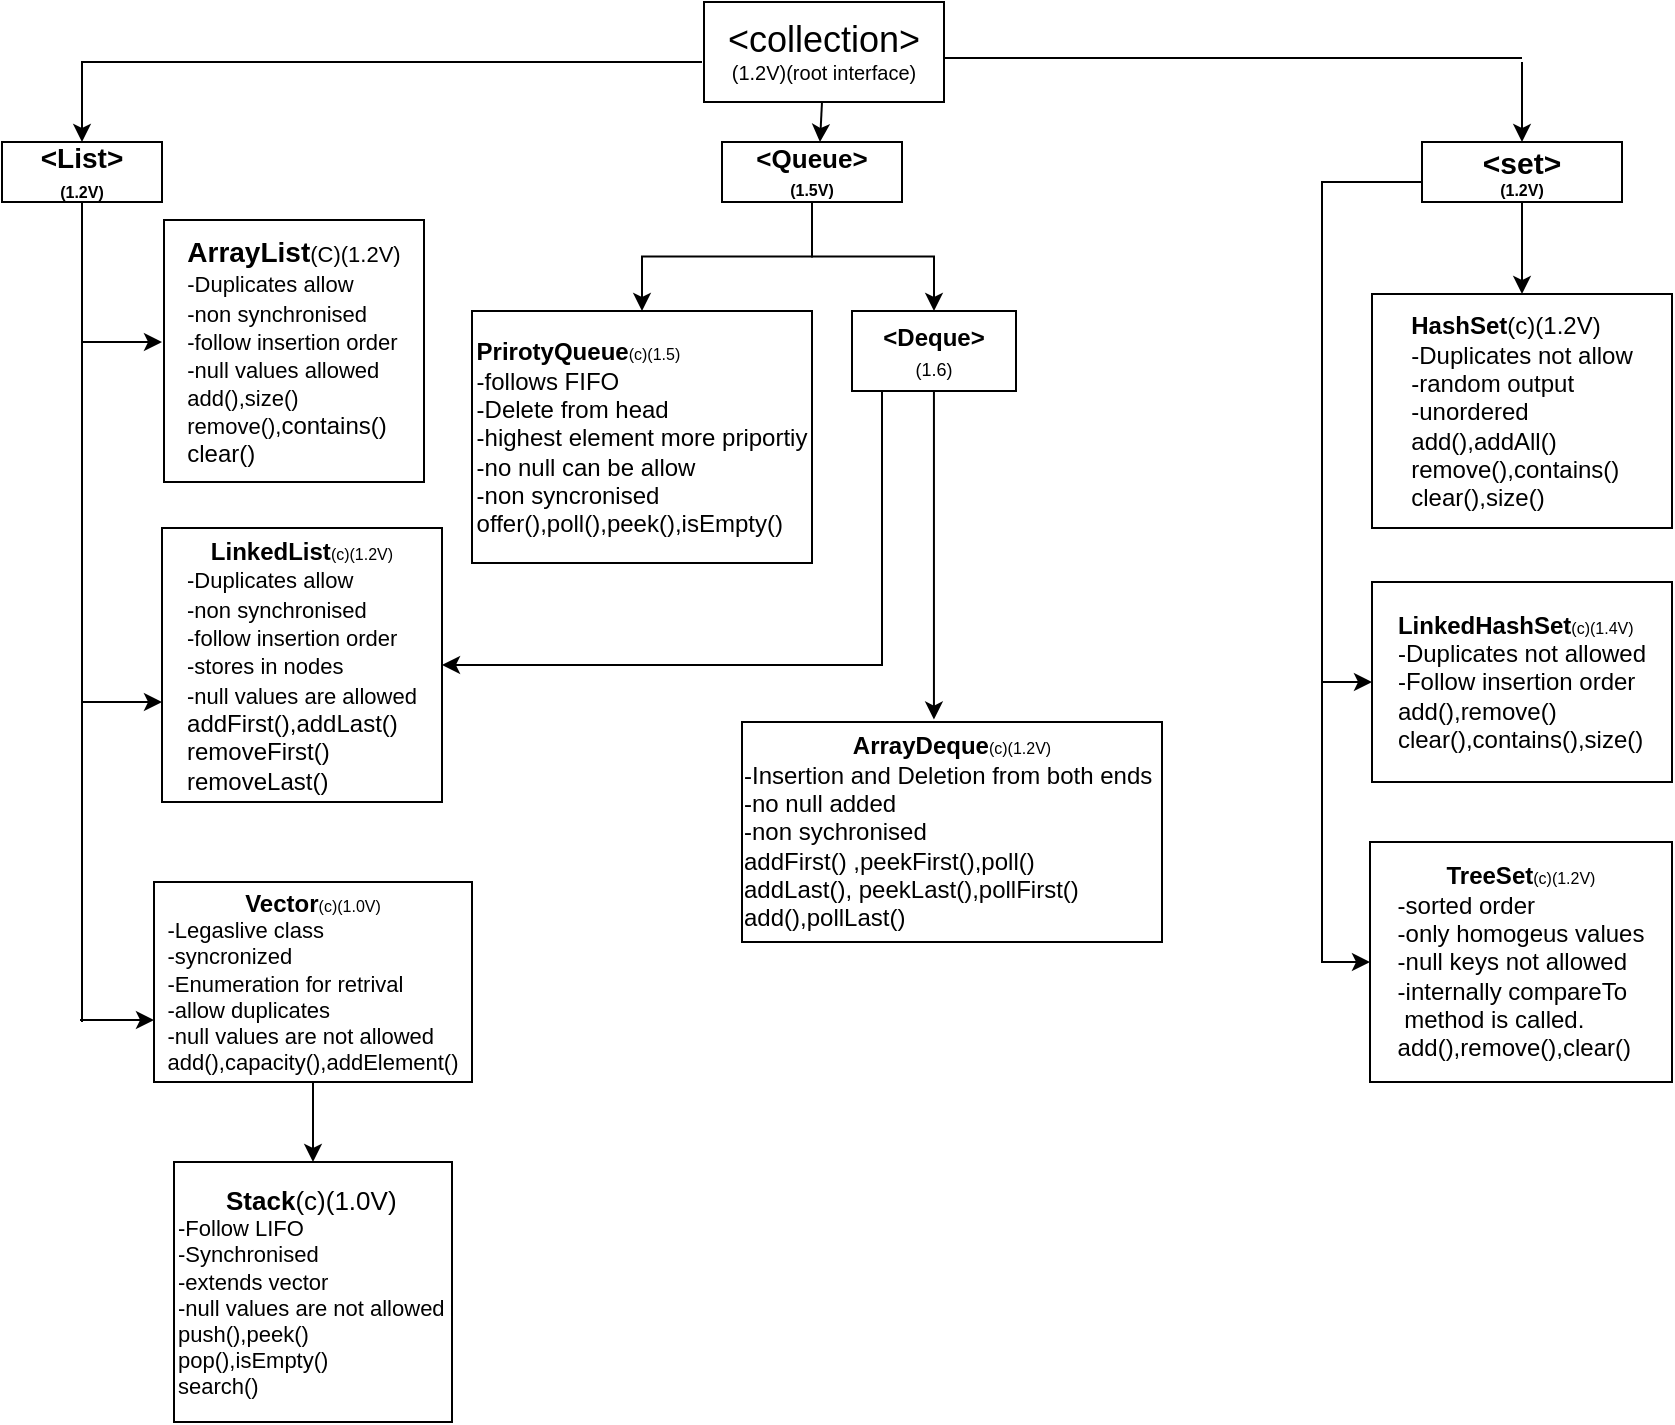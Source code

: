 <mxfile version="24.7.7">
  <diagram name="Page-1" id="RNu3ARc6l5zpKk1Dm1Mh">
    <mxGraphModel dx="993" dy="558" grid="1" gridSize="10" guides="1" tooltips="1" connect="1" arrows="1" fold="1" page="1" pageScale="1" pageWidth="850" pageHeight="1100" math="0" shadow="0">
      <root>
        <mxCell id="0" />
        <mxCell id="1" parent="0" />
        <mxCell id="GJOqLGyowMr-JcDtJvqX-1" value="&lt;font style=&quot;font-size: 18px;&quot;&gt;&amp;lt;collection&amp;gt;&lt;/font&gt;&lt;div style=&quot;font-size: 7px;&quot;&gt;&lt;font style=&quot;font-size: 10px;&quot;&gt;(1.2V)(root interface)&lt;/font&gt;&lt;/div&gt;" style="rounded=0;whiteSpace=wrap;html=1;" parent="1" vertex="1">
          <mxGeometry x="351" y="10" width="120" height="50" as="geometry" />
        </mxCell>
        <mxCell id="GJOqLGyowMr-JcDtJvqX-3" value="" style="endArrow=classic;html=1;rounded=0;entryX=0.5;entryY=0;entryDx=0;entryDy=0;" parent="1" target="GJOqLGyowMr-JcDtJvqX-4" edge="1">
          <mxGeometry width="50" height="50" relative="1" as="geometry">
            <mxPoint x="350" y="40" as="sourcePoint" />
            <mxPoint x="120" y="80" as="targetPoint" />
            <Array as="points">
              <mxPoint x="40" y="40" />
            </Array>
          </mxGeometry>
        </mxCell>
        <mxCell id="GJOqLGyowMr-JcDtJvqX-4" value="&lt;font style=&quot;font-size: 14px;&quot;&gt;&lt;b&gt;&amp;lt;List&amp;gt;&lt;/b&gt;&lt;/font&gt;&lt;div style=&quot;&quot;&gt;&lt;font style=&quot;font-size: 8px;&quot;&gt;&lt;b&gt;(1.2V)&lt;/b&gt;&lt;/font&gt;&lt;/div&gt;" style="rounded=0;whiteSpace=wrap;html=1;" parent="1" vertex="1">
          <mxGeometry y="80" width="80" height="30" as="geometry" />
        </mxCell>
        <mxCell id="4grX1QqBSO4GXZq66RLP-10" value="" style="edgeStyle=orthogonalEdgeStyle;rounded=0;orthogonalLoop=1;jettySize=auto;html=1;entryX=0;entryY=0.5;entryDx=0;entryDy=0;" parent="1" source="GJOqLGyowMr-JcDtJvqX-7" target="GJOqLGyowMr-JcDtJvqX-21" edge="1">
          <mxGeometry relative="1" as="geometry">
            <Array as="points">
              <mxPoint x="660" y="100" />
              <mxPoint x="660" y="490" />
            </Array>
          </mxGeometry>
        </mxCell>
        <mxCell id="4grX1QqBSO4GXZq66RLP-11" value="" style="edgeStyle=orthogonalEdgeStyle;rounded=0;orthogonalLoop=1;jettySize=auto;html=1;" parent="1" source="GJOqLGyowMr-JcDtJvqX-7" target="GJOqLGyowMr-JcDtJvqX-19" edge="1">
          <mxGeometry relative="1" as="geometry" />
        </mxCell>
        <mxCell id="GJOqLGyowMr-JcDtJvqX-7" value="&lt;font style=&quot;font-size: 15px;&quot;&gt;&lt;b&gt;&amp;lt;set&amp;gt;&lt;/b&gt;&lt;/font&gt;&lt;div style=&quot;font-size: 8px;&quot;&gt;&lt;font style=&quot;font-size: 8px;&quot;&gt;&lt;b&gt;(1.2V)&lt;/b&gt;&lt;/font&gt;&lt;/div&gt;" style="rounded=0;whiteSpace=wrap;html=1;" parent="1" vertex="1">
          <mxGeometry x="710" y="80" width="100" height="30" as="geometry" />
        </mxCell>
        <mxCell id="GJOqLGyowMr-JcDtJvqX-9" value="" style="endArrow=classic;html=1;rounded=0;exitX=0.5;exitY=1;exitDx=0;exitDy=0;" parent="1" edge="1">
          <mxGeometry width="50" height="50" relative="1" as="geometry">
            <mxPoint x="410" y="60" as="sourcePoint" />
            <mxPoint x="409" y="80" as="targetPoint" />
          </mxGeometry>
        </mxCell>
        <mxCell id="GJOqLGyowMr-JcDtJvqX-12" value="" style="endArrow=none;html=1;rounded=0;exitX=1;exitY=0.5;exitDx=0;exitDy=0;" parent="1" edge="1">
          <mxGeometry width="50" height="50" relative="1" as="geometry">
            <mxPoint x="471" y="38" as="sourcePoint" />
            <mxPoint x="760" y="38" as="targetPoint" />
          </mxGeometry>
        </mxCell>
        <mxCell id="GJOqLGyowMr-JcDtJvqX-15" value="" style="endArrow=none;html=1;rounded=0;exitX=0.5;exitY=1;exitDx=0;exitDy=0;" parent="1" source="GJOqLGyowMr-JcDtJvqX-4" edge="1">
          <mxGeometry width="50" height="50" relative="1" as="geometry">
            <mxPoint x="380" y="270" as="sourcePoint" />
            <mxPoint x="40" y="380" as="targetPoint" />
          </mxGeometry>
        </mxCell>
        <mxCell id="GJOqLGyowMr-JcDtJvqX-16" value="&lt;font style=&quot;font-size: 14px;&quot;&gt;&lt;b&gt;ArrayList&lt;/b&gt;&lt;/font&gt;&lt;font style=&quot;font-size: 11px;&quot;&gt;(C)(1.2V)&lt;/font&gt;&lt;div&gt;&lt;div style=&quot;text-align: left;&quot;&gt;&lt;span style=&quot;font-size: 11px;&quot;&gt;-Duplicates allow&lt;/span&gt;&lt;/div&gt;&lt;div style=&quot;text-align: left;&quot;&gt;&lt;span style=&quot;font-size: 11px;&quot;&gt;-non synchronised&lt;/span&gt;&lt;/div&gt;&lt;div style=&quot;text-align: left;&quot;&gt;&lt;span style=&quot;font-size: 11px;&quot;&gt;-follow insertion order&lt;/span&gt;&lt;/div&gt;&lt;div style=&quot;text-align: left;&quot;&gt;&lt;span style=&quot;font-size: 11px;&quot;&gt;-null values allowed&lt;/span&gt;&lt;/div&gt;&lt;div style=&quot;text-align: left; font-size: 11px;&quot;&gt;&lt;font style=&quot;font-size: 11px;&quot;&gt;&lt;span style=&quot;background-color: initial;&quot;&gt;&lt;font style=&quot;font-size: 11px;&quot;&gt;add(),size()&lt;/font&gt;&lt;/span&gt;&lt;br&gt;&lt;/font&gt;&lt;/div&gt;&lt;div style=&quot;text-align: left; font-size: 11px;&quot;&gt;&lt;span style=&quot;background-color: initial;&quot;&gt;&lt;font style=&quot;font-size: 11px;&quot;&gt;remove(),&lt;/font&gt;&lt;/span&gt;&lt;span style=&quot;background-color: initial; font-size: 12px;&quot;&gt;contains()&lt;/span&gt;&lt;/div&gt;&lt;div&gt;&lt;div&gt;&lt;div style=&quot;text-align: left;&quot;&gt;clear()&lt;/div&gt;&lt;/div&gt;&lt;/div&gt;&lt;/div&gt;" style="rounded=0;whiteSpace=wrap;html=1;" parent="1" vertex="1">
          <mxGeometry x="81" y="119" width="130" height="131" as="geometry" />
        </mxCell>
        <mxCell id="GJOqLGyowMr-JcDtJvqX-17" value="&lt;b&gt;LinkedList&lt;/b&gt;&lt;font style=&quot;font-size: 8px;&quot;&gt;(c)(1.2V)&lt;/font&gt;&lt;div&gt;&lt;div style=&quot;text-align: left;&quot;&gt;&lt;div&gt;&lt;span style=&quot;font-size: 11px;&quot;&gt;-Duplicates allow&lt;/span&gt;&lt;/div&gt;&lt;div&gt;&lt;span style=&quot;font-size: 11px;&quot;&gt;-non synchronised&lt;/span&gt;&lt;/div&gt;&lt;div&gt;&lt;span style=&quot;font-size: 11px;&quot;&gt;-follow insertion order&lt;/span&gt;&lt;/div&gt;&lt;div&gt;&lt;span style=&quot;font-size: 11px;&quot;&gt;-stores in nodes&lt;/span&gt;&lt;/div&gt;&lt;div&gt;&lt;span style=&quot;font-size: 11px;&quot;&gt;-null values are allowed&lt;/span&gt;&lt;/div&gt;&lt;/div&gt;&lt;div style=&quot;text-align: left;&quot;&gt;&lt;font style=&quot;font-size: 12px;&quot;&gt;addFirst(),&lt;/font&gt;&lt;span style=&quot;background-color: initial;&quot;&gt;addLast()&lt;/span&gt;&lt;/div&gt;&lt;div style=&quot;text-align: left;&quot;&gt;&lt;font style=&quot;font-size: 12px;&quot;&gt;removeFirst()&lt;/font&gt;&lt;/div&gt;&lt;div style=&quot;text-align: left;&quot;&gt;&lt;font style=&quot;font-size: 12px;&quot;&gt;removeLast()&lt;/font&gt;&lt;/div&gt;&lt;/div&gt;" style="rounded=0;whiteSpace=wrap;html=1;" parent="1" vertex="1">
          <mxGeometry x="80" y="273" width="140" height="137" as="geometry" />
        </mxCell>
        <mxCell id="GJOqLGyowMr-JcDtJvqX-60" value="" style="edgeStyle=orthogonalEdgeStyle;rounded=0;orthogonalLoop=1;jettySize=auto;html=1;" parent="1" source="GJOqLGyowMr-JcDtJvqX-18" target="GJOqLGyowMr-JcDtJvqX-29" edge="1">
          <mxGeometry relative="1" as="geometry" />
        </mxCell>
        <mxCell id="GJOqLGyowMr-JcDtJvqX-18" value="&lt;b&gt;Vector&lt;/b&gt;&lt;font style=&quot;font-size: 8px;&quot;&gt;(c)(1.0V)&lt;/font&gt;&lt;div style=&quot;text-align: left; font-size: 11px;&quot;&gt;&lt;font style=&quot;font-size: 11px;&quot;&gt;-Legaslive class&lt;/font&gt;&lt;/div&gt;&lt;div style=&quot;text-align: left; font-size: 11px;&quot;&gt;&lt;font style=&quot;font-size: 11px;&quot;&gt;-syncronized&lt;/font&gt;&lt;/div&gt;&lt;div style=&quot;text-align: left; font-size: 11px;&quot;&gt;&lt;font style=&quot;font-size: 11px;&quot;&gt;-Enumeration for retrival&lt;/font&gt;&lt;/div&gt;&lt;div style=&quot;text-align: left; font-size: 11px;&quot;&gt;&lt;font style=&quot;font-size: 11px;&quot;&gt;-allow duplicates&lt;/font&gt;&lt;/div&gt;&lt;div style=&quot;text-align: left; font-size: 11px;&quot;&gt;&lt;font style=&quot;font-size: 11px;&quot;&gt;-null values are not allowed&lt;/font&gt;&lt;/div&gt;&lt;div style=&quot;text-align: left; font-size: 11px;&quot;&gt;&lt;font style=&quot;font-size: 11px;&quot;&gt;add(),capacity(),&lt;/font&gt;&lt;span style=&quot;background-color: initial;&quot;&gt;addElement()&lt;/span&gt;&lt;/div&gt;" style="rounded=0;whiteSpace=wrap;html=1;" parent="1" vertex="1">
          <mxGeometry x="76" y="450" width="159" height="100" as="geometry" />
        </mxCell>
        <mxCell id="GJOqLGyowMr-JcDtJvqX-19" value="&lt;div style=&quot;text-align: left;&quot;&gt;&lt;b style=&quot;background-color: initial;&quot;&gt;HashSet&lt;/b&gt;&lt;font style=&quot;background-color: initial;&quot;&gt;(c)(1.2V)&lt;/font&gt;&lt;/div&gt;&lt;div style=&quot;text-align: left;&quot;&gt;&lt;font style=&quot;background-color: initial;&quot;&gt;-Duplicates not allow&lt;/font&gt;&lt;/div&gt;&lt;div style=&quot;text-align: left;&quot;&gt;&lt;font style=&quot;background-color: initial;&quot;&gt;-random output&lt;/font&gt;&lt;/div&gt;&lt;div style=&quot;text-align: left;&quot;&gt;&lt;font style=&quot;background-color: initial;&quot;&gt;-unordered&lt;/font&gt;&lt;/div&gt;&lt;div style=&quot;text-align: left;&quot;&gt;&lt;font style=&quot;font-size: 12px;&quot;&gt;add(),addAll()&lt;/font&gt;&lt;/div&gt;&lt;div style=&quot;text-align: left;&quot;&gt;&lt;font style=&quot;font-size: 12px;&quot;&gt;remove(),contains()&lt;/font&gt;&lt;/div&gt;&lt;div style=&quot;text-align: left;&quot;&gt;&lt;font style=&quot;font-size: 12px;&quot;&gt;clear(),size()&lt;/font&gt;&lt;/div&gt;" style="rounded=0;whiteSpace=wrap;html=1;" parent="1" vertex="1">
          <mxGeometry x="685" y="156" width="150" height="117" as="geometry" />
        </mxCell>
        <mxCell id="GJOqLGyowMr-JcDtJvqX-20" value="&lt;div style=&quot;text-align: left;&quot;&gt;&lt;b style=&quot;background-color: initial;&quot;&gt;LinkedHashSet&lt;/b&gt;&lt;font style=&quot;background-color: initial; font-size: 8px;&quot;&gt;(c)(1.4V)&lt;/font&gt;&lt;/div&gt;&lt;div style=&quot;text-align: left;&quot;&gt;&lt;font style=&quot;background-color: initial; font-size: 12px;&quot;&gt;-Duplicates not allowed&lt;/font&gt;&lt;/div&gt;&lt;div style=&quot;text-align: left;&quot;&gt;&lt;font style=&quot;background-color: initial; font-size: 12px;&quot;&gt;-Follow insertion order&lt;/font&gt;&lt;/div&gt;&lt;div style=&quot;text-align: left;&quot;&gt;&lt;font style=&quot;background-color: initial; font-size: 8px;&quot;&gt;&lt;div style=&quot;font-size: 12px;&quot;&gt;add(),&lt;span style=&quot;background-color: initial;&quot;&gt;remove()&lt;/span&gt;&lt;/div&gt;&lt;div style=&quot;font-size: 12px;&quot;&gt;clear(),contains(),size()&lt;/div&gt;&lt;/font&gt;&lt;/div&gt;" style="rounded=0;whiteSpace=wrap;html=1;" parent="1" vertex="1">
          <mxGeometry x="685" y="300" width="150" height="100" as="geometry" />
        </mxCell>
        <mxCell id="GJOqLGyowMr-JcDtJvqX-21" value="&lt;b&gt;TreeSet&lt;/b&gt;&lt;font style=&quot;font-size: 8px;&quot;&gt;(c)(1.2V)&lt;/font&gt;&lt;div&gt;&lt;div style=&quot;text-align: left;&quot;&gt;&lt;font style=&quot;font-size: 12px;&quot;&gt;-sorted order&lt;/font&gt;&lt;/div&gt;&lt;div style=&quot;text-align: left;&quot;&gt;&lt;font style=&quot;font-size: 12px;&quot;&gt;-only homogeus values&lt;/font&gt;&lt;/div&gt;&lt;div style=&quot;text-align: left;&quot;&gt;&lt;font style=&quot;font-size: 12px;&quot;&gt;-null keys not allowed&lt;/font&gt;&lt;/div&gt;&lt;div style=&quot;text-align: left;&quot;&gt;&lt;font style=&quot;font-size: 12px;&quot;&gt;-internally compareTo&amp;nbsp;&lt;/font&gt;&lt;/div&gt;&lt;div style=&quot;text-align: left;&quot;&gt;&lt;font style=&quot;font-size: 12px;&quot;&gt;&amp;nbsp;method is called.&lt;/font&gt;&lt;/div&gt;&lt;div style=&quot;&quot;&gt;&lt;div style=&quot;text-align: left;&quot;&gt;add(),&lt;span style=&quot;background-color: initial;&quot;&gt;remove(),&lt;/span&gt;&lt;span style=&quot;background-color: initial;&quot;&gt;clear()&lt;/span&gt;&lt;/div&gt;&lt;/div&gt;&lt;/div&gt;" style="rounded=0;whiteSpace=wrap;html=1;" parent="1" vertex="1">
          <mxGeometry x="684" y="430" width="151" height="120" as="geometry" />
        </mxCell>
        <mxCell id="GJOqLGyowMr-JcDtJvqX-23" value="&lt;div style=&quot;text-align: left;&quot;&gt;&lt;b style=&quot;background-color: initial;&quot;&gt;PrirotyQueue&lt;/b&gt;&lt;font style=&quot;background-color: initial; font-size: 8px;&quot;&gt;(c)(1.5)&lt;/font&gt;&lt;/div&gt;&lt;div style=&quot;text-align: left;&quot;&gt;-follows FIFO&lt;/div&gt;&lt;div style=&quot;text-align: left;&quot;&gt;-Delete from head&lt;/div&gt;&lt;div style=&quot;text-align: left;&quot;&gt;-highest element more priportiy&lt;/div&gt;&lt;div style=&quot;text-align: left;&quot;&gt;-no null can be allow&lt;/div&gt;&lt;div style=&quot;text-align: left;&quot;&gt;-non syncronised&lt;/div&gt;&lt;div style=&quot;text-align: left;&quot;&gt;&lt;font style=&quot;font-size: 12px;&quot;&gt;offer(),&lt;/font&gt;&lt;span style=&quot;background-color: initial;&quot;&gt;poll(),&lt;/span&gt;&lt;span style=&quot;background-color: initial;&quot;&gt;peek(),&lt;/span&gt;&lt;span style=&quot;background-color: initial;&quot;&gt;isEmpty()&lt;/span&gt;&lt;/div&gt;" style="rounded=0;whiteSpace=wrap;html=1;" parent="1" vertex="1">
          <mxGeometry x="235" y="164.5" width="170" height="126" as="geometry" />
        </mxCell>
        <mxCell id="GJOqLGyowMr-JcDtJvqX-50" value="" style="edgeStyle=orthogonalEdgeStyle;rounded=0;orthogonalLoop=1;jettySize=auto;html=1;entryX=1;entryY=0.5;entryDx=0;entryDy=0;" parent="1" source="GJOqLGyowMr-JcDtJvqX-24" target="GJOqLGyowMr-JcDtJvqX-17" edge="1">
          <mxGeometry relative="1" as="geometry">
            <Array as="points">
              <mxPoint x="440" y="342" />
            </Array>
          </mxGeometry>
        </mxCell>
        <mxCell id="4grX1QqBSO4GXZq66RLP-9" value="" style="edgeStyle=orthogonalEdgeStyle;rounded=0;orthogonalLoop=1;jettySize=auto;html=1;entryX=0.457;entryY=-0.011;entryDx=0;entryDy=0;entryPerimeter=0;" parent="1" source="GJOqLGyowMr-JcDtJvqX-24" target="GJOqLGyowMr-JcDtJvqX-25" edge="1">
          <mxGeometry relative="1" as="geometry">
            <mxPoint x="481" y="380" as="targetPoint" />
          </mxGeometry>
        </mxCell>
        <mxCell id="GJOqLGyowMr-JcDtJvqX-24" value="&lt;b&gt;&amp;lt;Deque&amp;gt;&lt;/b&gt;&lt;div&gt;&lt;font style=&quot;font-size: 9px;&quot;&gt;(1.6)&lt;/font&gt;&lt;/div&gt;" style="rounded=0;whiteSpace=wrap;html=1;" parent="1" vertex="1">
          <mxGeometry x="425" y="164.5" width="82" height="40" as="geometry" />
        </mxCell>
        <mxCell id="GJOqLGyowMr-JcDtJvqX-25" value="&lt;b&gt;ArrayDeque&lt;/b&gt;&lt;font style=&quot;font-size: 8px;&quot;&gt;(c)(1.2V)&lt;/font&gt;&lt;div&gt;&lt;div style=&quot;text-align: left;&quot;&gt;&lt;font style=&quot;font-size: 12px;&quot;&gt;-Insertion and Deletion from both ends&lt;/font&gt;&lt;/div&gt;&lt;div style=&quot;text-align: left;&quot;&gt;&lt;font style=&quot;font-size: 12px;&quot;&gt;-no null added&lt;/font&gt;&lt;/div&gt;&lt;div style=&quot;text-align: left;&quot;&gt;&lt;font style=&quot;font-size: 12px;&quot;&gt;-non sychronised&lt;/font&gt;&lt;/div&gt;&lt;div style=&quot;text-align: left;&quot;&gt;&lt;font style=&quot;font-size: 12px;&quot;&gt;addFirst() ,peekFirst(),poll() &lt;/font&gt;&lt;font style=&quot;background-color: initial;&quot;&gt;addLast(),&amp;nbsp;&lt;/font&gt;&lt;span style=&quot;background-color: initial;&quot;&gt;peekLast(),&lt;/span&gt;&lt;span style=&quot;background-color: initial;&quot;&gt;pollFirst() add(),&lt;/span&gt;&lt;span style=&quot;background-color: initial;&quot;&gt;pollLast()&amp;nbsp; &amp;nbsp; &amp;nbsp;&lt;/span&gt;&lt;/div&gt;&lt;/div&gt;" style="rounded=0;whiteSpace=wrap;html=1;" parent="1" vertex="1">
          <mxGeometry x="370" y="370" width="210" height="110" as="geometry" />
        </mxCell>
        <mxCell id="GJOqLGyowMr-JcDtJvqX-29" value="&lt;div style=&quot;text-align: center;&quot;&gt;&lt;b style=&quot;font-size: 13px; background-color: initial;&quot;&gt;Stack&lt;/b&gt;&lt;span style=&quot;font-size: 13px; background-color: initial;&quot;&gt;(c)(1.0V)&lt;/span&gt;&lt;/div&gt;&lt;div style=&quot;font-size: 11px;&quot;&gt;&lt;font style=&quot;font-size: 11px;&quot;&gt;-Follow LIFO&lt;/font&gt;&lt;/div&gt;&lt;div style=&quot;font-size: 11px;&quot;&gt;&lt;font style=&quot;font-size: 11px;&quot;&gt;-Synchronised&lt;/font&gt;&lt;/div&gt;&lt;div style=&quot;font-size: 11px;&quot;&gt;&lt;font style=&quot;font-size: 11px;&quot;&gt;-extends vector&lt;/font&gt;&lt;/div&gt;&lt;div style=&quot;font-size: 11px;&quot;&gt;&lt;font style=&quot;font-size: 11px;&quot;&gt;-null values are not allowed&lt;br&gt;&lt;/font&gt;&lt;/div&gt;&lt;div style=&quot;font-size: 11px;&quot;&gt;&lt;font style=&quot;font-size: 11px;&quot;&gt;&lt;span style=&quot;background-color: initial;&quot;&gt;push(),&lt;/span&gt;peek()&lt;br&gt;&lt;span style=&quot;background-color: initial;&quot;&gt;pop(),&lt;/span&gt;isEmpty()&lt;br&gt;&lt;span style=&quot;background-color: initial;&quot;&gt;search()&lt;/span&gt;&lt;/font&gt;&lt;/div&gt;" style="rounded=0;whiteSpace=wrap;html=1;align=left;" parent="1" vertex="1">
          <mxGeometry x="86" y="590" width="139" height="130" as="geometry" />
        </mxCell>
        <mxCell id="GJOqLGyowMr-JcDtJvqX-41" value="" style="endArrow=classic;html=1;rounded=0;" parent="1" edge="1">
          <mxGeometry width="50" height="50" relative="1" as="geometry">
            <mxPoint x="40" y="180" as="sourcePoint" />
            <mxPoint x="80" y="180" as="targetPoint" />
          </mxGeometry>
        </mxCell>
        <mxCell id="GJOqLGyowMr-JcDtJvqX-52" value="" style="endArrow=none;html=1;rounded=0;" parent="1" edge="1">
          <mxGeometry width="50" height="50" relative="1" as="geometry">
            <mxPoint x="40" y="380" as="sourcePoint" />
            <mxPoint x="40" y="520" as="targetPoint" />
          </mxGeometry>
        </mxCell>
        <mxCell id="GJOqLGyowMr-JcDtJvqX-53" value="" style="endArrow=classic;html=1;rounded=0;entryX=0;entryY=0.635;entryDx=0;entryDy=0;entryPerimeter=0;" parent="1" target="GJOqLGyowMr-JcDtJvqX-17" edge="1">
          <mxGeometry width="50" height="50" relative="1" as="geometry">
            <mxPoint x="40" y="360" as="sourcePoint" />
            <mxPoint x="340" y="320" as="targetPoint" />
          </mxGeometry>
        </mxCell>
        <mxCell id="GJOqLGyowMr-JcDtJvqX-70" value="" style="endArrow=classic;html=1;rounded=0;" parent="1" edge="1">
          <mxGeometry width="50" height="50" relative="1" as="geometry">
            <mxPoint x="39" y="519" as="sourcePoint" />
            <mxPoint x="76" y="519" as="targetPoint" />
          </mxGeometry>
        </mxCell>
        <mxCell id="4grX1QqBSO4GXZq66RLP-6" value="" style="edgeStyle=orthogonalEdgeStyle;rounded=0;orthogonalLoop=1;jettySize=auto;html=1;" parent="1" source="GJOqLGyowMr-JcDtJvqX-14" target="GJOqLGyowMr-JcDtJvqX-24" edge="1">
          <mxGeometry relative="1" as="geometry" />
        </mxCell>
        <mxCell id="4grX1QqBSO4GXZq66RLP-7" value="" style="edgeStyle=orthogonalEdgeStyle;rounded=0;orthogonalLoop=1;jettySize=auto;html=1;entryX=0.5;entryY=0;entryDx=0;entryDy=0;" parent="1" source="GJOqLGyowMr-JcDtJvqX-14" target="GJOqLGyowMr-JcDtJvqX-23" edge="1">
          <mxGeometry relative="1" as="geometry" />
        </mxCell>
        <mxCell id="GJOqLGyowMr-JcDtJvqX-14" value="&lt;font style=&quot;font-size: 13px;&quot;&gt;&lt;b&gt;&amp;lt;Queue&amp;gt;&lt;/b&gt;&lt;/font&gt;&lt;div&gt;&lt;font style=&quot;font-size: 8px;&quot;&gt;&lt;b&gt;(1.5V)&lt;/b&gt;&lt;/font&gt;&lt;/div&gt;" style="rounded=0;whiteSpace=wrap;html=1;" parent="1" vertex="1">
          <mxGeometry x="360" y="80" width="90" height="30" as="geometry" />
        </mxCell>
        <mxCell id="4grX1QqBSO4GXZq66RLP-5" value="" style="endArrow=classic;html=1;rounded=0;" parent="1" target="GJOqLGyowMr-JcDtJvqX-7" edge="1">
          <mxGeometry width="50" height="50" relative="1" as="geometry">
            <mxPoint x="760" y="40" as="sourcePoint" />
            <mxPoint x="410" y="190" as="targetPoint" />
          </mxGeometry>
        </mxCell>
        <mxCell id="4grX1QqBSO4GXZq66RLP-12" value="" style="endArrow=classic;html=1;rounded=0;entryX=0;entryY=0.5;entryDx=0;entryDy=0;" parent="1" target="GJOqLGyowMr-JcDtJvqX-20" edge="1">
          <mxGeometry width="50" height="50" relative="1" as="geometry">
            <mxPoint x="660" y="350" as="sourcePoint" />
            <mxPoint x="410" y="260" as="targetPoint" />
            <Array as="points">
              <mxPoint x="670" y="350" />
            </Array>
          </mxGeometry>
        </mxCell>
      </root>
    </mxGraphModel>
  </diagram>
</mxfile>
